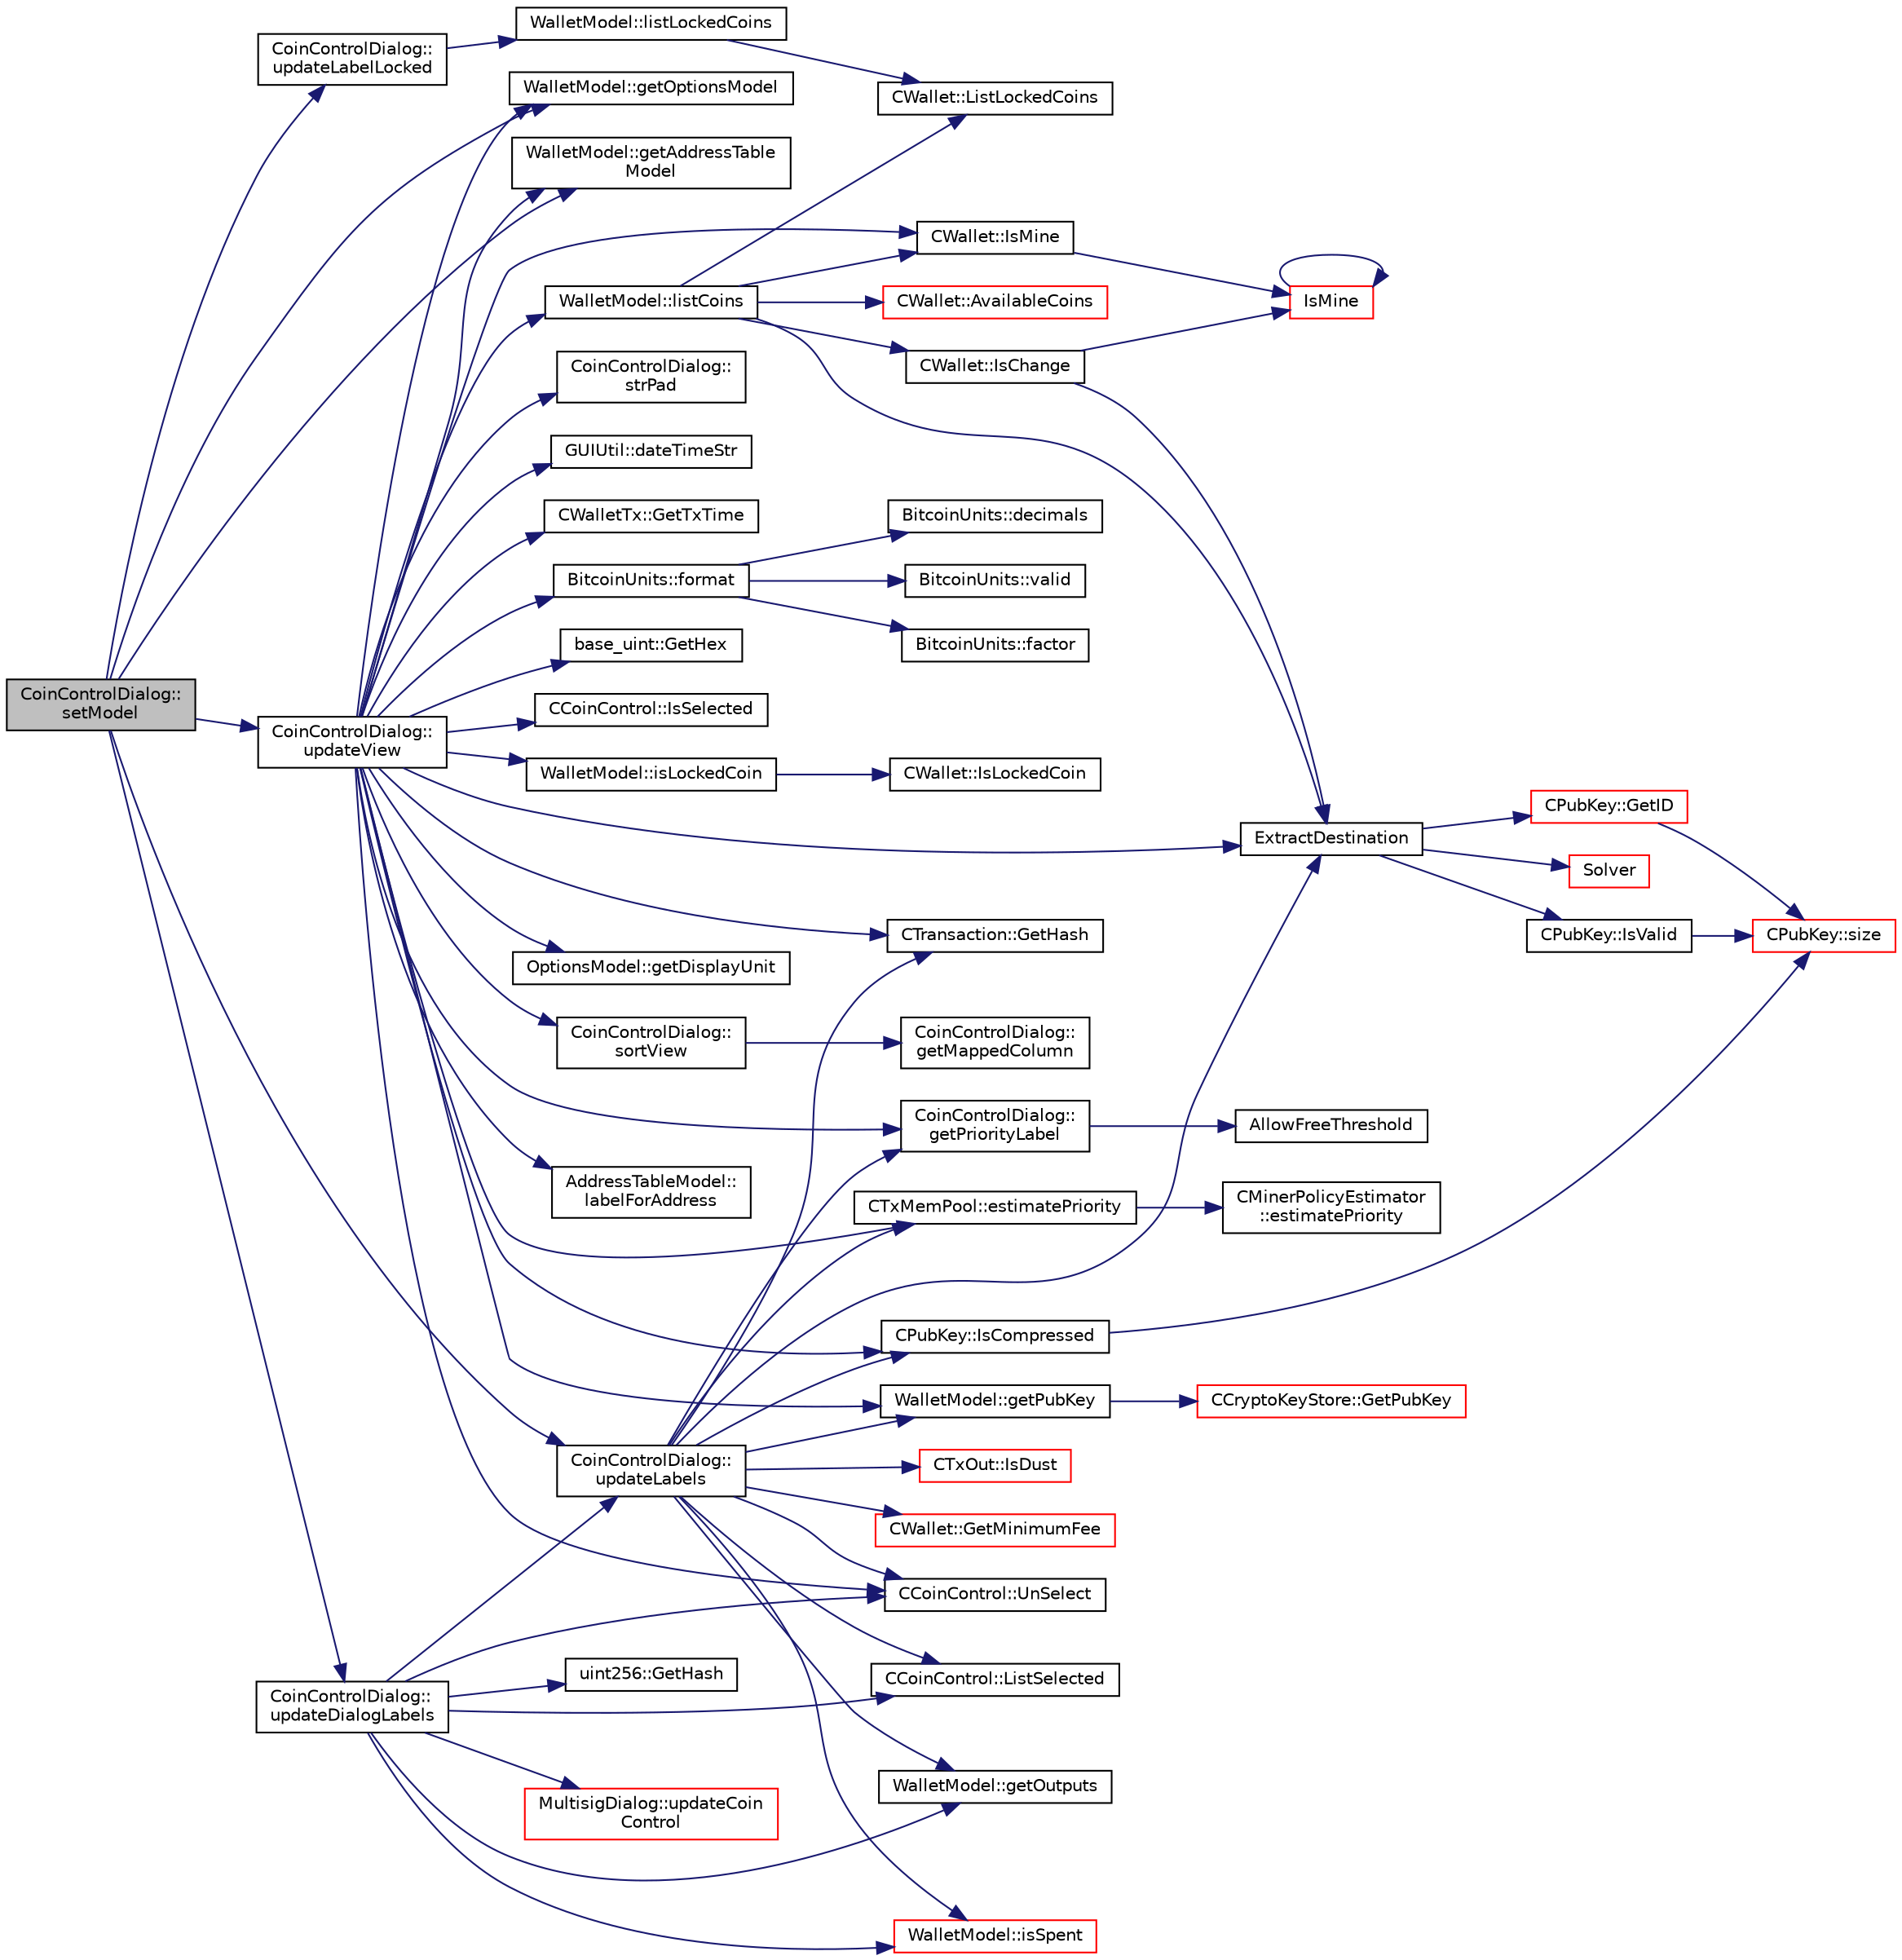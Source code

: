 digraph "CoinControlDialog::setModel"
{
  edge [fontname="Helvetica",fontsize="10",labelfontname="Helvetica",labelfontsize="10"];
  node [fontname="Helvetica",fontsize="10",shape=record];
  rankdir="LR";
  Node587 [label="CoinControlDialog::\lsetModel",height=0.2,width=0.4,color="black", fillcolor="grey75", style="filled", fontcolor="black"];
  Node587 -> Node588 [color="midnightblue",fontsize="10",style="solid",fontname="Helvetica"];
  Node588 [label="WalletModel::getOptionsModel",height=0.2,width=0.4,color="black", fillcolor="white", style="filled",URL="$class_wallet_model.html#a96d53e56b3f8f07537ea2523f7a7d300"];
  Node587 -> Node589 [color="midnightblue",fontsize="10",style="solid",fontname="Helvetica"];
  Node589 [label="WalletModel::getAddressTable\lModel",height=0.2,width=0.4,color="black", fillcolor="white", style="filled",URL="$class_wallet_model.html#a89ed202e2dbc04aaa70d72872b95b351"];
  Node587 -> Node590 [color="midnightblue",fontsize="10",style="solid",fontname="Helvetica"];
  Node590 [label="CoinControlDialog::\lupdateView",height=0.2,width=0.4,color="black", fillcolor="white", style="filled",URL="$class_coin_control_dialog.html#aadea33050e5c1efd5eae8d2fcfa721f9"];
  Node590 -> Node588 [color="midnightblue",fontsize="10",style="solid",fontname="Helvetica"];
  Node590 -> Node589 [color="midnightblue",fontsize="10",style="solid",fontname="Helvetica"];
  Node590 -> Node591 [color="midnightblue",fontsize="10",style="solid",fontname="Helvetica"];
  Node591 [label="OptionsModel::getDisplayUnit",height=0.2,width=0.4,color="black", fillcolor="white", style="filled",URL="$class_options_model.html#a3b6e4d4ef42be3aaba315b8cd14f468e"];
  Node590 -> Node592 [color="midnightblue",fontsize="10",style="solid",fontname="Helvetica"];
  Node592 [label="CTxMemPool::estimatePriority",height=0.2,width=0.4,color="black", fillcolor="white", style="filled",URL="$class_c_tx_mem_pool.html#a225378304025c093d2dc5fcb754ade3b",tooltip="Estimate priority needed to get into the next nBlocks. "];
  Node592 -> Node593 [color="midnightblue",fontsize="10",style="solid",fontname="Helvetica"];
  Node593 [label="CMinerPolicyEstimator\l::estimatePriority",height=0.2,width=0.4,color="black", fillcolor="white", style="filled",URL="$class_c_miner_policy_estimator.html#ae9bb4813622680e6e3b48ea8c0ce41b6"];
  Node590 -> Node594 [color="midnightblue",fontsize="10",style="solid",fontname="Helvetica"];
  Node594 [label="WalletModel::listCoins",height=0.2,width=0.4,color="black", fillcolor="white", style="filled",URL="$class_wallet_model.html#ae5ce26bba42701b45de766ef11cc9a47"];
  Node594 -> Node595 [color="midnightblue",fontsize="10",style="solid",fontname="Helvetica"];
  Node595 [label="CWallet::AvailableCoins",height=0.2,width=0.4,color="red", fillcolor="white", style="filled",URL="$group___actions.html#ga8110e889be0f5915104e07bfe3839c68",tooltip="populate vCoins with vector of available COutputs. "];
  Node594 -> Node632 [color="midnightblue",fontsize="10",style="solid",fontname="Helvetica"];
  Node632 [label="CWallet::ListLockedCoins",height=0.2,width=0.4,color="black", fillcolor="white", style="filled",URL="$group___actions.html#ga41f4c77a0843692388f8b11d5fb88042"];
  Node594 -> Node623 [color="midnightblue",fontsize="10",style="solid",fontname="Helvetica"];
  Node623 [label="CWallet::IsMine",height=0.2,width=0.4,color="black", fillcolor="white", style="filled",URL="$group__map_wallet.html#ga4eada57edc1c443564b8cc9b853d955c"];
  Node623 -> Node620 [color="midnightblue",fontsize="10",style="solid",fontname="Helvetica"];
  Node620 [label="IsMine",height=0.2,width=0.4,color="red", fillcolor="white", style="filled",URL="$wallet__ismine_8cpp.html#adc59cf67d903c1ba1ef225561b85bfce"];
  Node620 -> Node620 [color="midnightblue",fontsize="10",style="solid",fontname="Helvetica"];
  Node594 -> Node633 [color="midnightblue",fontsize="10",style="solid",fontname="Helvetica"];
  Node633 [label="CWallet::IsChange",height=0.2,width=0.4,color="black", fillcolor="white", style="filled",URL="$group__map_wallet.html#gaba1c6108b7d2d3800dd487bab4c4c82e"];
  Node633 -> Node620 [color="midnightblue",fontsize="10",style="solid",fontname="Helvetica"];
  Node633 -> Node634 [color="midnightblue",fontsize="10",style="solid",fontname="Helvetica"];
  Node634 [label="ExtractDestination",height=0.2,width=0.4,color="black", fillcolor="white", style="filled",URL="$standard_8cpp.html#a951f7e601746ae076afdf3169ecca2fc"];
  Node634 -> Node635 [color="midnightblue",fontsize="10",style="solid",fontname="Helvetica"];
  Node635 [label="Solver",height=0.2,width=0.4,color="red", fillcolor="white", style="filled",URL="$standard_8cpp.html#a6ee6be50bff44464e905680c6fcee6dc",tooltip="Return public keys or hashes from scriptPubKey, for &#39;standard&#39; transaction types. ..."];
  Node634 -> Node645 [color="midnightblue",fontsize="10",style="solid",fontname="Helvetica"];
  Node645 [label="CPubKey::IsValid",height=0.2,width=0.4,color="black", fillcolor="white", style="filled",URL="$class_c_pub_key.html#a4fa94293cf8577fd039b9a133f6c7f30"];
  Node645 -> Node646 [color="midnightblue",fontsize="10",style="solid",fontname="Helvetica"];
  Node646 [label="CPubKey::size",height=0.2,width=0.4,color="red", fillcolor="white", style="filled",URL="$class_c_pub_key.html#a6bb28fcf0a5f799c69f5b7269363b309",tooltip="Simple read-only vector-like interface to the pubkey data. "];
  Node634 -> Node648 [color="midnightblue",fontsize="10",style="solid",fontname="Helvetica"];
  Node648 [label="CPubKey::GetID",height=0.2,width=0.4,color="red", fillcolor="white", style="filled",URL="$class_c_pub_key.html#a2675f7e6f72eff68e7a5227289feb021",tooltip="Get the KeyID of this public key (hash of its serialization) "];
  Node648 -> Node646 [color="midnightblue",fontsize="10",style="solid",fontname="Helvetica"];
  Node594 -> Node634 [color="midnightblue",fontsize="10",style="solid",fontname="Helvetica"];
  Node590 -> Node655 [color="midnightblue",fontsize="10",style="solid",fontname="Helvetica"];
  Node655 [label="AddressTableModel::\llabelForAddress",height=0.2,width=0.4,color="black", fillcolor="white", style="filled",URL="$class_address_table_model.html#afcdbfc17ac480f5a57382cbcf096ccb3"];
  Node590 -> Node623 [color="midnightblue",fontsize="10",style="solid",fontname="Helvetica"];
  Node590 -> Node612 [color="midnightblue",fontsize="10",style="solid",fontname="Helvetica"];
  Node612 [label="CTransaction::GetHash",height=0.2,width=0.4,color="black", fillcolor="white", style="filled",URL="$class_c_transaction.html#a7efd1379de830341417c0bfa23a149aa"];
  Node590 -> Node656 [color="midnightblue",fontsize="10",style="solid",fontname="Helvetica"];
  Node656 [label="CCoinControl::UnSelect",height=0.2,width=0.4,color="black", fillcolor="white", style="filled",URL="$class_c_coin_control.html#a7f9b8135840df5907bc49a4c5cb19ba4"];
  Node590 -> Node634 [color="midnightblue",fontsize="10",style="solid",fontname="Helvetica"];
  Node590 -> Node657 [color="midnightblue",fontsize="10",style="solid",fontname="Helvetica"];
  Node657 [label="WalletModel::getPubKey",height=0.2,width=0.4,color="black", fillcolor="white", style="filled",URL="$class_wallet_model.html#abe0b4462654768f301d1f758f7907ca2"];
  Node657 -> Node658 [color="midnightblue",fontsize="10",style="solid",fontname="Helvetica"];
  Node658 [label="CCryptoKeyStore::GetPubKey",height=0.2,width=0.4,color="red", fillcolor="white", style="filled",URL="$class_c_crypto_key_store.html#a20b474adfe6900bb36cd4fd6f9c31380"];
  Node590 -> Node666 [color="midnightblue",fontsize="10",style="solid",fontname="Helvetica"];
  Node666 [label="CPubKey::IsCompressed",height=0.2,width=0.4,color="black", fillcolor="white", style="filled",URL="$class_c_pub_key.html#a25f8b70340ad20ddab0f80ec4cee9396",tooltip="Check whether this is a compressed public key. "];
  Node666 -> Node646 [color="midnightblue",fontsize="10",style="solid",fontname="Helvetica"];
  Node590 -> Node667 [color="midnightblue",fontsize="10",style="solid",fontname="Helvetica"];
  Node667 [label="BitcoinUnits::format",height=0.2,width=0.4,color="black", fillcolor="white", style="filled",URL="$class_bitcoin_units.html#ab07437e5a788c80a82d75e3714bd3925",tooltip="Format as string. "];
  Node667 -> Node668 [color="midnightblue",fontsize="10",style="solid",fontname="Helvetica"];
  Node668 [label="BitcoinUnits::valid",height=0.2,width=0.4,color="black", fillcolor="white", style="filled",URL="$class_bitcoin_units.html#a81cbc41480adfb600dad79711d336e5f",tooltip="Is unit ID valid? "];
  Node667 -> Node669 [color="midnightblue",fontsize="10",style="solid",fontname="Helvetica"];
  Node669 [label="BitcoinUnits::factor",height=0.2,width=0.4,color="black", fillcolor="white", style="filled",URL="$class_bitcoin_units.html#ae967b9e6ecbb8f041bfe398d27533b09",tooltip="Number of Satoshis (1e-8) per unit. "];
  Node667 -> Node670 [color="midnightblue",fontsize="10",style="solid",fontname="Helvetica"];
  Node670 [label="BitcoinUnits::decimals",height=0.2,width=0.4,color="black", fillcolor="white", style="filled",URL="$class_bitcoin_units.html#a3f0fc21634520ea06c684ba0d7e25f2f",tooltip="Number of decimals left. "];
  Node590 -> Node671 [color="midnightblue",fontsize="10",style="solid",fontname="Helvetica"];
  Node671 [label="CoinControlDialog::\lstrPad",height=0.2,width=0.4,color="black", fillcolor="white", style="filled",URL="$class_coin_control_dialog.html#ac01c96c8a1a024c9ca35eda9ca297792"];
  Node590 -> Node672 [color="midnightblue",fontsize="10",style="solid",fontname="Helvetica"];
  Node672 [label="GUIUtil::dateTimeStr",height=0.2,width=0.4,color="black", fillcolor="white", style="filled",URL="$namespace_g_u_i_util.html#aae732a04fea25190081120bf0cc773e8"];
  Node590 -> Node673 [color="midnightblue",fontsize="10",style="solid",fontname="Helvetica"];
  Node673 [label="CWalletTx::GetTxTime",height=0.2,width=0.4,color="black", fillcolor="white", style="filled",URL="$group__map_wallet.html#gab94368cf0553687d8f1fec5d2aaa1457"];
  Node590 -> Node674 [color="midnightblue",fontsize="10",style="solid",fontname="Helvetica"];
  Node674 [label="CoinControlDialog::\lgetPriorityLabel",height=0.2,width=0.4,color="black", fillcolor="white", style="filled",URL="$class_coin_control_dialog.html#a82c553c068d383edb52e2c239642d8e4"];
  Node674 -> Node675 [color="midnightblue",fontsize="10",style="solid",fontname="Helvetica"];
  Node675 [label="AllowFreeThreshold",height=0.2,width=0.4,color="black", fillcolor="white", style="filled",URL="$txmempool_8h.html#a51bd4734f99121bdc24323fd5aebacc3"];
  Node590 -> Node676 [color="midnightblue",fontsize="10",style="solid",fontname="Helvetica"];
  Node676 [label="base_uint::GetHex",height=0.2,width=0.4,color="black", fillcolor="white", style="filled",URL="$classbase__uint.html#ae5e7b7481de91ebead20eebd5d685441"];
  Node590 -> Node677 [color="midnightblue",fontsize="10",style="solid",fontname="Helvetica"];
  Node677 [label="WalletModel::isLockedCoin",height=0.2,width=0.4,color="black", fillcolor="white", style="filled",URL="$class_wallet_model.html#abeea7ae42ec38ace2786b2e3d340f5a2"];
  Node677 -> Node678 [color="midnightblue",fontsize="10",style="solid",fontname="Helvetica"];
  Node678 [label="CWallet::IsLockedCoin",height=0.2,width=0.4,color="black", fillcolor="white", style="filled",URL="$group___actions.html#ga58abc6e61537f10bfb9429587ed29074"];
  Node590 -> Node679 [color="midnightblue",fontsize="10",style="solid",fontname="Helvetica"];
  Node679 [label="CCoinControl::IsSelected",height=0.2,width=0.4,color="black", fillcolor="white", style="filled",URL="$class_c_coin_control.html#adcd674d510015f3212e489ab6bd74067"];
  Node590 -> Node680 [color="midnightblue",fontsize="10",style="solid",fontname="Helvetica"];
  Node680 [label="CoinControlDialog::\lsortView",height=0.2,width=0.4,color="black", fillcolor="white", style="filled",URL="$class_coin_control_dialog.html#a9573211ed101522c9b4307a02b268e39"];
  Node680 -> Node681 [color="midnightblue",fontsize="10",style="solid",fontname="Helvetica"];
  Node681 [label="CoinControlDialog::\lgetMappedColumn",height=0.2,width=0.4,color="black", fillcolor="white", style="filled",URL="$class_coin_control_dialog.html#a12cc992d1d2c5ef33f42d89c7e3e9dad"];
  Node587 -> Node682 [color="midnightblue",fontsize="10",style="solid",fontname="Helvetica"];
  Node682 [label="CoinControlDialog::\lupdateLabelLocked",height=0.2,width=0.4,color="black", fillcolor="white", style="filled",URL="$class_coin_control_dialog.html#acedbd41abf3490c556afbebde2ba6b49"];
  Node682 -> Node683 [color="midnightblue",fontsize="10",style="solid",fontname="Helvetica"];
  Node683 [label="WalletModel::listLockedCoins",height=0.2,width=0.4,color="black", fillcolor="white", style="filled",URL="$class_wallet_model.html#a367977352d1ef183ec2cb6b508a85bc2"];
  Node683 -> Node632 [color="midnightblue",fontsize="10",style="solid",fontname="Helvetica"];
  Node587 -> Node684 [color="midnightblue",fontsize="10",style="solid",fontname="Helvetica"];
  Node684 [label="CoinControlDialog::\lupdateLabels",height=0.2,width=0.4,color="black", fillcolor="white", style="filled",URL="$class_coin_control_dialog.html#a4fc60e89b097952ff22dc0f9c58c87d9"];
  Node684 -> Node685 [color="midnightblue",fontsize="10",style="solid",fontname="Helvetica"];
  Node685 [label="CTxOut::IsDust",height=0.2,width=0.4,color="red", fillcolor="white", style="filled",URL="$class_c_tx_out.html#ad4440670c7b3a59b46fa44f2f032ded8"];
  Node684 -> Node688 [color="midnightblue",fontsize="10",style="solid",fontname="Helvetica"];
  Node688 [label="CCoinControl::ListSelected",height=0.2,width=0.4,color="black", fillcolor="white", style="filled",URL="$class_c_coin_control.html#a176b3a32b5f623fe25b8e61ca561422e"];
  Node684 -> Node689 [color="midnightblue",fontsize="10",style="solid",fontname="Helvetica"];
  Node689 [label="WalletModel::getOutputs",height=0.2,width=0.4,color="black", fillcolor="white", style="filled",URL="$class_wallet_model.html#a5237ea4d9724807a05e2944e5ce6f181"];
  Node684 -> Node612 [color="midnightblue",fontsize="10",style="solid",fontname="Helvetica"];
  Node684 -> Node690 [color="midnightblue",fontsize="10",style="solid",fontname="Helvetica"];
  Node690 [label="WalletModel::isSpent",height=0.2,width=0.4,color="red", fillcolor="white", style="filled",URL="$class_wallet_model.html#acb24dd4388e6daef526667fb365a57b1"];
  Node684 -> Node656 [color="midnightblue",fontsize="10",style="solid",fontname="Helvetica"];
  Node684 -> Node634 [color="midnightblue",fontsize="10",style="solid",fontname="Helvetica"];
  Node684 -> Node657 [color="midnightblue",fontsize="10",style="solid",fontname="Helvetica"];
  Node684 -> Node666 [color="midnightblue",fontsize="10",style="solid",fontname="Helvetica"];
  Node684 -> Node592 [color="midnightblue",fontsize="10",style="solid",fontname="Helvetica"];
  Node684 -> Node674 [color="midnightblue",fontsize="10",style="solid",fontname="Helvetica"];
  Node684 -> Node692 [color="midnightblue",fontsize="10",style="solid",fontname="Helvetica"];
  Node692 [label="CWallet::GetMinimumFee",height=0.2,width=0.4,color="red", fillcolor="white", style="filled",URL="$group___actions.html#ga64a76474added26d9fbf904b5dd978a8"];
  Node587 -> Node696 [color="midnightblue",fontsize="10",style="solid",fontname="Helvetica"];
  Node696 [label="CoinControlDialog::\lupdateDialogLabels",height=0.2,width=0.4,color="black", fillcolor="white", style="filled",URL="$class_coin_control_dialog.html#ae0162e01893a3c85aeeee743c1cb1084"];
  Node696 -> Node684 [color="midnightblue",fontsize="10",style="solid",fontname="Helvetica"];
  Node696 -> Node688 [color="midnightblue",fontsize="10",style="solid",fontname="Helvetica"];
  Node696 -> Node689 [color="midnightblue",fontsize="10",style="solid",fontname="Helvetica"];
  Node696 -> Node697 [color="midnightblue",fontsize="10",style="solid",fontname="Helvetica"];
  Node697 [label="uint256::GetHash",height=0.2,width=0.4,color="black", fillcolor="white", style="filled",URL="$classuint256.html#a6dfa79998c7cb7def7a6c7c0a6915c58"];
  Node696 -> Node690 [color="midnightblue",fontsize="10",style="solid",fontname="Helvetica"];
  Node696 -> Node656 [color="midnightblue",fontsize="10",style="solid",fontname="Helvetica"];
  Node696 -> Node698 [color="midnightblue",fontsize="10",style="solid",fontname="Helvetica"];
  Node698 [label="MultisigDialog::updateCoin\lControl",height=0.2,width=0.4,color="red", fillcolor="white", style="filled",URL="$class_multisig_dialog.html#ad0e2804a0a618393be5ea6b4752052e2"];
}
